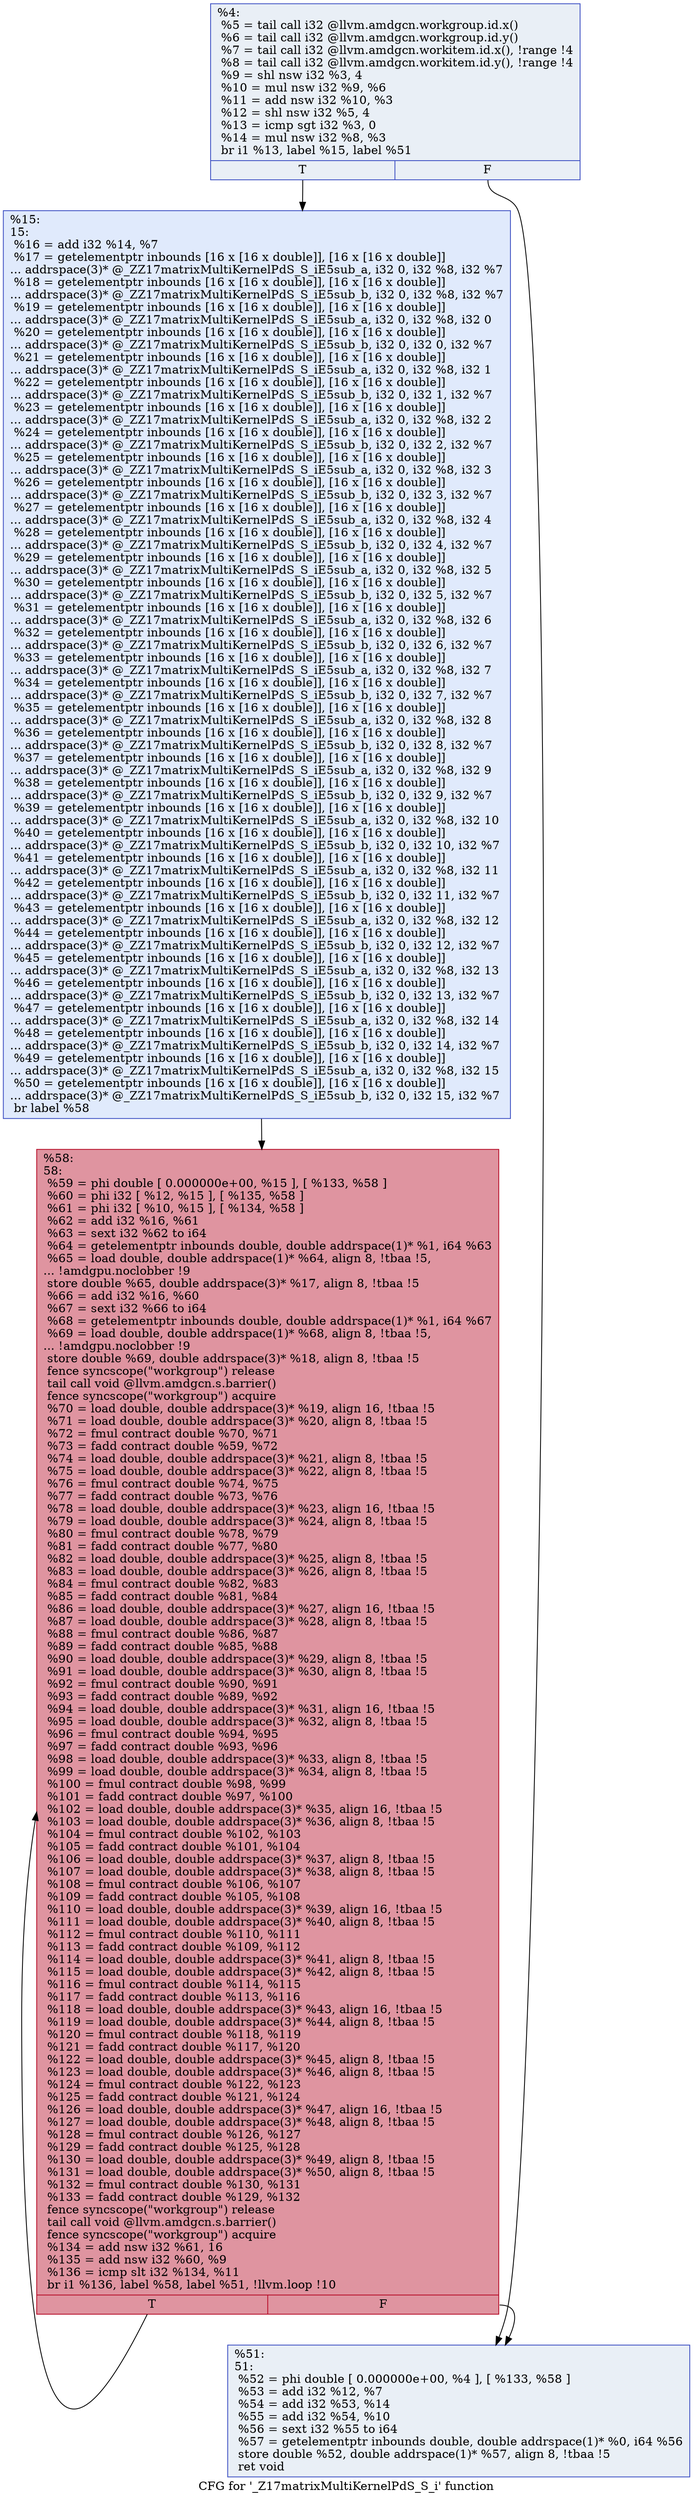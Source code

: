 digraph "CFG for '_Z17matrixMultiKernelPdS_S_i' function" {
	label="CFG for '_Z17matrixMultiKernelPdS_S_i' function";

	Node0x4eee300 [shape=record,color="#3d50c3ff", style=filled, fillcolor="#cedaeb70",label="{%4:\l  %5 = tail call i32 @llvm.amdgcn.workgroup.id.x()\l  %6 = tail call i32 @llvm.amdgcn.workgroup.id.y()\l  %7 = tail call i32 @llvm.amdgcn.workitem.id.x(), !range !4\l  %8 = tail call i32 @llvm.amdgcn.workitem.id.y(), !range !4\l  %9 = shl nsw i32 %3, 4\l  %10 = mul nsw i32 %9, %6\l  %11 = add nsw i32 %10, %3\l  %12 = shl nsw i32 %5, 4\l  %13 = icmp sgt i32 %3, 0\l  %14 = mul nsw i32 %8, %3\l  br i1 %13, label %15, label %51\l|{<s0>T|<s1>F}}"];
	Node0x4eee300:s0 -> Node0x4ef06f0;
	Node0x4eee300:s1 -> Node0x4ef0780;
	Node0x4ef06f0 [shape=record,color="#3d50c3ff", style=filled, fillcolor="#b9d0f970",label="{%15:\l15:                                               \l  %16 = add i32 %14, %7\l  %17 = getelementptr inbounds [16 x [16 x double]], [16 x [16 x double]]\l... addrspace(3)* @_ZZ17matrixMultiKernelPdS_S_iE5sub_a, i32 0, i32 %8, i32 %7\l  %18 = getelementptr inbounds [16 x [16 x double]], [16 x [16 x double]]\l... addrspace(3)* @_ZZ17matrixMultiKernelPdS_S_iE5sub_b, i32 0, i32 %8, i32 %7\l  %19 = getelementptr inbounds [16 x [16 x double]], [16 x [16 x double]]\l... addrspace(3)* @_ZZ17matrixMultiKernelPdS_S_iE5sub_a, i32 0, i32 %8, i32 0\l  %20 = getelementptr inbounds [16 x [16 x double]], [16 x [16 x double]]\l... addrspace(3)* @_ZZ17matrixMultiKernelPdS_S_iE5sub_b, i32 0, i32 0, i32 %7\l  %21 = getelementptr inbounds [16 x [16 x double]], [16 x [16 x double]]\l... addrspace(3)* @_ZZ17matrixMultiKernelPdS_S_iE5sub_a, i32 0, i32 %8, i32 1\l  %22 = getelementptr inbounds [16 x [16 x double]], [16 x [16 x double]]\l... addrspace(3)* @_ZZ17matrixMultiKernelPdS_S_iE5sub_b, i32 0, i32 1, i32 %7\l  %23 = getelementptr inbounds [16 x [16 x double]], [16 x [16 x double]]\l... addrspace(3)* @_ZZ17matrixMultiKernelPdS_S_iE5sub_a, i32 0, i32 %8, i32 2\l  %24 = getelementptr inbounds [16 x [16 x double]], [16 x [16 x double]]\l... addrspace(3)* @_ZZ17matrixMultiKernelPdS_S_iE5sub_b, i32 0, i32 2, i32 %7\l  %25 = getelementptr inbounds [16 x [16 x double]], [16 x [16 x double]]\l... addrspace(3)* @_ZZ17matrixMultiKernelPdS_S_iE5sub_a, i32 0, i32 %8, i32 3\l  %26 = getelementptr inbounds [16 x [16 x double]], [16 x [16 x double]]\l... addrspace(3)* @_ZZ17matrixMultiKernelPdS_S_iE5sub_b, i32 0, i32 3, i32 %7\l  %27 = getelementptr inbounds [16 x [16 x double]], [16 x [16 x double]]\l... addrspace(3)* @_ZZ17matrixMultiKernelPdS_S_iE5sub_a, i32 0, i32 %8, i32 4\l  %28 = getelementptr inbounds [16 x [16 x double]], [16 x [16 x double]]\l... addrspace(3)* @_ZZ17matrixMultiKernelPdS_S_iE5sub_b, i32 0, i32 4, i32 %7\l  %29 = getelementptr inbounds [16 x [16 x double]], [16 x [16 x double]]\l... addrspace(3)* @_ZZ17matrixMultiKernelPdS_S_iE5sub_a, i32 0, i32 %8, i32 5\l  %30 = getelementptr inbounds [16 x [16 x double]], [16 x [16 x double]]\l... addrspace(3)* @_ZZ17matrixMultiKernelPdS_S_iE5sub_b, i32 0, i32 5, i32 %7\l  %31 = getelementptr inbounds [16 x [16 x double]], [16 x [16 x double]]\l... addrspace(3)* @_ZZ17matrixMultiKernelPdS_S_iE5sub_a, i32 0, i32 %8, i32 6\l  %32 = getelementptr inbounds [16 x [16 x double]], [16 x [16 x double]]\l... addrspace(3)* @_ZZ17matrixMultiKernelPdS_S_iE5sub_b, i32 0, i32 6, i32 %7\l  %33 = getelementptr inbounds [16 x [16 x double]], [16 x [16 x double]]\l... addrspace(3)* @_ZZ17matrixMultiKernelPdS_S_iE5sub_a, i32 0, i32 %8, i32 7\l  %34 = getelementptr inbounds [16 x [16 x double]], [16 x [16 x double]]\l... addrspace(3)* @_ZZ17matrixMultiKernelPdS_S_iE5sub_b, i32 0, i32 7, i32 %7\l  %35 = getelementptr inbounds [16 x [16 x double]], [16 x [16 x double]]\l... addrspace(3)* @_ZZ17matrixMultiKernelPdS_S_iE5sub_a, i32 0, i32 %8, i32 8\l  %36 = getelementptr inbounds [16 x [16 x double]], [16 x [16 x double]]\l... addrspace(3)* @_ZZ17matrixMultiKernelPdS_S_iE5sub_b, i32 0, i32 8, i32 %7\l  %37 = getelementptr inbounds [16 x [16 x double]], [16 x [16 x double]]\l... addrspace(3)* @_ZZ17matrixMultiKernelPdS_S_iE5sub_a, i32 0, i32 %8, i32 9\l  %38 = getelementptr inbounds [16 x [16 x double]], [16 x [16 x double]]\l... addrspace(3)* @_ZZ17matrixMultiKernelPdS_S_iE5sub_b, i32 0, i32 9, i32 %7\l  %39 = getelementptr inbounds [16 x [16 x double]], [16 x [16 x double]]\l... addrspace(3)* @_ZZ17matrixMultiKernelPdS_S_iE5sub_a, i32 0, i32 %8, i32 10\l  %40 = getelementptr inbounds [16 x [16 x double]], [16 x [16 x double]]\l... addrspace(3)* @_ZZ17matrixMultiKernelPdS_S_iE5sub_b, i32 0, i32 10, i32 %7\l  %41 = getelementptr inbounds [16 x [16 x double]], [16 x [16 x double]]\l... addrspace(3)* @_ZZ17matrixMultiKernelPdS_S_iE5sub_a, i32 0, i32 %8, i32 11\l  %42 = getelementptr inbounds [16 x [16 x double]], [16 x [16 x double]]\l... addrspace(3)* @_ZZ17matrixMultiKernelPdS_S_iE5sub_b, i32 0, i32 11, i32 %7\l  %43 = getelementptr inbounds [16 x [16 x double]], [16 x [16 x double]]\l... addrspace(3)* @_ZZ17matrixMultiKernelPdS_S_iE5sub_a, i32 0, i32 %8, i32 12\l  %44 = getelementptr inbounds [16 x [16 x double]], [16 x [16 x double]]\l... addrspace(3)* @_ZZ17matrixMultiKernelPdS_S_iE5sub_b, i32 0, i32 12, i32 %7\l  %45 = getelementptr inbounds [16 x [16 x double]], [16 x [16 x double]]\l... addrspace(3)* @_ZZ17matrixMultiKernelPdS_S_iE5sub_a, i32 0, i32 %8, i32 13\l  %46 = getelementptr inbounds [16 x [16 x double]], [16 x [16 x double]]\l... addrspace(3)* @_ZZ17matrixMultiKernelPdS_S_iE5sub_b, i32 0, i32 13, i32 %7\l  %47 = getelementptr inbounds [16 x [16 x double]], [16 x [16 x double]]\l... addrspace(3)* @_ZZ17matrixMultiKernelPdS_S_iE5sub_a, i32 0, i32 %8, i32 14\l  %48 = getelementptr inbounds [16 x [16 x double]], [16 x [16 x double]]\l... addrspace(3)* @_ZZ17matrixMultiKernelPdS_S_iE5sub_b, i32 0, i32 14, i32 %7\l  %49 = getelementptr inbounds [16 x [16 x double]], [16 x [16 x double]]\l... addrspace(3)* @_ZZ17matrixMultiKernelPdS_S_iE5sub_a, i32 0, i32 %8, i32 15\l  %50 = getelementptr inbounds [16 x [16 x double]], [16 x [16 x double]]\l... addrspace(3)* @_ZZ17matrixMultiKernelPdS_S_iE5sub_b, i32 0, i32 15, i32 %7\l  br label %58\l}"];
	Node0x4ef06f0 -> Node0x4ef0a60;
	Node0x4ef0780 [shape=record,color="#3d50c3ff", style=filled, fillcolor="#cedaeb70",label="{%51:\l51:                                               \l  %52 = phi double [ 0.000000e+00, %4 ], [ %133, %58 ]\l  %53 = add i32 %12, %7\l  %54 = add i32 %53, %14\l  %55 = add i32 %54, %10\l  %56 = sext i32 %55 to i64\l  %57 = getelementptr inbounds double, double addrspace(1)* %0, i64 %56\l  store double %52, double addrspace(1)* %57, align 8, !tbaa !5\l  ret void\l}"];
	Node0x4ef0a60 [shape=record,color="#b70d28ff", style=filled, fillcolor="#b70d2870",label="{%58:\l58:                                               \l  %59 = phi double [ 0.000000e+00, %15 ], [ %133, %58 ]\l  %60 = phi i32 [ %12, %15 ], [ %135, %58 ]\l  %61 = phi i32 [ %10, %15 ], [ %134, %58 ]\l  %62 = add i32 %16, %61\l  %63 = sext i32 %62 to i64\l  %64 = getelementptr inbounds double, double addrspace(1)* %1, i64 %63\l  %65 = load double, double addrspace(1)* %64, align 8, !tbaa !5,\l... !amdgpu.noclobber !9\l  store double %65, double addrspace(3)* %17, align 8, !tbaa !5\l  %66 = add i32 %16, %60\l  %67 = sext i32 %66 to i64\l  %68 = getelementptr inbounds double, double addrspace(1)* %1, i64 %67\l  %69 = load double, double addrspace(1)* %68, align 8, !tbaa !5,\l... !amdgpu.noclobber !9\l  store double %69, double addrspace(3)* %18, align 8, !tbaa !5\l  fence syncscope(\"workgroup\") release\l  tail call void @llvm.amdgcn.s.barrier()\l  fence syncscope(\"workgroup\") acquire\l  %70 = load double, double addrspace(3)* %19, align 16, !tbaa !5\l  %71 = load double, double addrspace(3)* %20, align 8, !tbaa !5\l  %72 = fmul contract double %70, %71\l  %73 = fadd contract double %59, %72\l  %74 = load double, double addrspace(3)* %21, align 8, !tbaa !5\l  %75 = load double, double addrspace(3)* %22, align 8, !tbaa !5\l  %76 = fmul contract double %74, %75\l  %77 = fadd contract double %73, %76\l  %78 = load double, double addrspace(3)* %23, align 16, !tbaa !5\l  %79 = load double, double addrspace(3)* %24, align 8, !tbaa !5\l  %80 = fmul contract double %78, %79\l  %81 = fadd contract double %77, %80\l  %82 = load double, double addrspace(3)* %25, align 8, !tbaa !5\l  %83 = load double, double addrspace(3)* %26, align 8, !tbaa !5\l  %84 = fmul contract double %82, %83\l  %85 = fadd contract double %81, %84\l  %86 = load double, double addrspace(3)* %27, align 16, !tbaa !5\l  %87 = load double, double addrspace(3)* %28, align 8, !tbaa !5\l  %88 = fmul contract double %86, %87\l  %89 = fadd contract double %85, %88\l  %90 = load double, double addrspace(3)* %29, align 8, !tbaa !5\l  %91 = load double, double addrspace(3)* %30, align 8, !tbaa !5\l  %92 = fmul contract double %90, %91\l  %93 = fadd contract double %89, %92\l  %94 = load double, double addrspace(3)* %31, align 16, !tbaa !5\l  %95 = load double, double addrspace(3)* %32, align 8, !tbaa !5\l  %96 = fmul contract double %94, %95\l  %97 = fadd contract double %93, %96\l  %98 = load double, double addrspace(3)* %33, align 8, !tbaa !5\l  %99 = load double, double addrspace(3)* %34, align 8, !tbaa !5\l  %100 = fmul contract double %98, %99\l  %101 = fadd contract double %97, %100\l  %102 = load double, double addrspace(3)* %35, align 16, !tbaa !5\l  %103 = load double, double addrspace(3)* %36, align 8, !tbaa !5\l  %104 = fmul contract double %102, %103\l  %105 = fadd contract double %101, %104\l  %106 = load double, double addrspace(3)* %37, align 8, !tbaa !5\l  %107 = load double, double addrspace(3)* %38, align 8, !tbaa !5\l  %108 = fmul contract double %106, %107\l  %109 = fadd contract double %105, %108\l  %110 = load double, double addrspace(3)* %39, align 16, !tbaa !5\l  %111 = load double, double addrspace(3)* %40, align 8, !tbaa !5\l  %112 = fmul contract double %110, %111\l  %113 = fadd contract double %109, %112\l  %114 = load double, double addrspace(3)* %41, align 8, !tbaa !5\l  %115 = load double, double addrspace(3)* %42, align 8, !tbaa !5\l  %116 = fmul contract double %114, %115\l  %117 = fadd contract double %113, %116\l  %118 = load double, double addrspace(3)* %43, align 16, !tbaa !5\l  %119 = load double, double addrspace(3)* %44, align 8, !tbaa !5\l  %120 = fmul contract double %118, %119\l  %121 = fadd contract double %117, %120\l  %122 = load double, double addrspace(3)* %45, align 8, !tbaa !5\l  %123 = load double, double addrspace(3)* %46, align 8, !tbaa !5\l  %124 = fmul contract double %122, %123\l  %125 = fadd contract double %121, %124\l  %126 = load double, double addrspace(3)* %47, align 16, !tbaa !5\l  %127 = load double, double addrspace(3)* %48, align 8, !tbaa !5\l  %128 = fmul contract double %126, %127\l  %129 = fadd contract double %125, %128\l  %130 = load double, double addrspace(3)* %49, align 8, !tbaa !5\l  %131 = load double, double addrspace(3)* %50, align 8, !tbaa !5\l  %132 = fmul contract double %130, %131\l  %133 = fadd contract double %129, %132\l  fence syncscope(\"workgroup\") release\l  tail call void @llvm.amdgcn.s.barrier()\l  fence syncscope(\"workgroup\") acquire\l  %134 = add nsw i32 %61, 16\l  %135 = add nsw i32 %60, %9\l  %136 = icmp slt i32 %134, %11\l  br i1 %136, label %58, label %51, !llvm.loop !10\l|{<s0>T|<s1>F}}"];
	Node0x4ef0a60:s0 -> Node0x4ef0a60;
	Node0x4ef0a60:s1 -> Node0x4ef0780;
}
